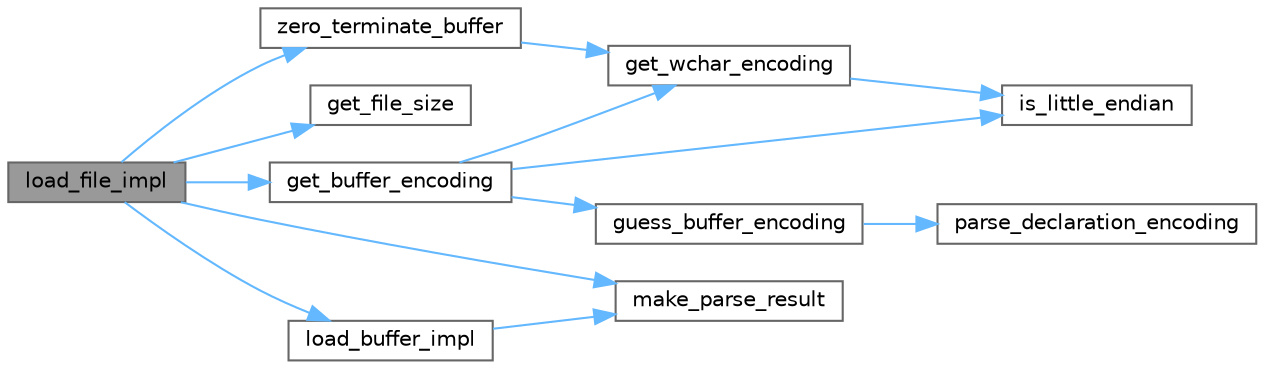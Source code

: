 digraph "load_file_impl"
{
 // INTERACTIVE_SVG=YES
 // LATEX_PDF_SIZE
  bgcolor="transparent";
  edge [fontname=Helvetica,fontsize=10,labelfontname=Helvetica,labelfontsize=10];
  node [fontname=Helvetica,fontsize=10,shape=box,height=0.2,width=0.4];
  rankdir="LR";
  Node1 [id="Node000001",label="load_file_impl",height=0.2,width=0.4,color="gray40", fillcolor="grey60", style="filled", fontcolor="black",tooltip=" "];
  Node1 -> Node2 [id="edge1_Node000001_Node000002",color="steelblue1",style="solid",tooltip=" "];
  Node2 [id="Node000002",label="get_buffer_encoding",height=0.2,width=0.4,color="grey40", fillcolor="white", style="filled",URL="$db/d20/pugixml_8cpp.html#ae841fafba520d2341dc8386a6f825ac6",tooltip=" "];
  Node2 -> Node3 [id="edge2_Node000002_Node000003",color="steelblue1",style="solid",tooltip=" "];
  Node3 [id="Node000003",label="get_wchar_encoding",height=0.2,width=0.4,color="grey40", fillcolor="white", style="filled",URL="$db/d20/pugixml_8cpp.html#a1d386e9425e75d35b01373e46f186b9c",tooltip=" "];
  Node3 -> Node4 [id="edge3_Node000003_Node000004",color="steelblue1",style="solid",tooltip=" "];
  Node4 [id="Node000004",label="is_little_endian",height=0.2,width=0.4,color="grey40", fillcolor="white", style="filled",URL="$db/d20/pugixml_8cpp.html#a282e2854710450f313ea03bb59a8f681",tooltip=" "];
  Node2 -> Node5 [id="edge4_Node000002_Node000005",color="steelblue1",style="solid",tooltip=" "];
  Node5 [id="Node000005",label="guess_buffer_encoding",height=0.2,width=0.4,color="grey40", fillcolor="white", style="filled",URL="$db/d20/pugixml_8cpp.html#a3d680d2e13dd3e0c073b58cab16fc535",tooltip=" "];
  Node5 -> Node6 [id="edge5_Node000005_Node000006",color="steelblue1",style="solid",tooltip=" "];
  Node6 [id="Node000006",label="parse_declaration_encoding",height=0.2,width=0.4,color="grey40", fillcolor="white", style="filled",URL="$db/d20/pugixml_8cpp.html#a79d1bc216fc42e9d8749ac22361e9850",tooltip=" "];
  Node2 -> Node4 [id="edge6_Node000002_Node000004",color="steelblue1",style="solid",tooltip=" "];
  Node1 -> Node7 [id="edge7_Node000001_Node000007",color="steelblue1",style="solid",tooltip=" "];
  Node7 [id="Node000007",label="get_file_size",height=0.2,width=0.4,color="grey40", fillcolor="white", style="filled",URL="$db/d20/pugixml_8cpp.html#a62a3aaae374ea438f3b13324b1254b2d",tooltip=" "];
  Node1 -> Node8 [id="edge8_Node000001_Node000008",color="steelblue1",style="solid",tooltip=" "];
  Node8 [id="Node000008",label="load_buffer_impl",height=0.2,width=0.4,color="grey40", fillcolor="white", style="filled",URL="$db/d20/pugixml_8cpp.html#a0d9bcb567b8ceb20206147857f03c187",tooltip=" "];
  Node8 -> Node9 [id="edge9_Node000008_Node000009",color="steelblue1",style="solid",tooltip=" "];
  Node9 [id="Node000009",label="make_parse_result",height=0.2,width=0.4,color="grey40", fillcolor="white", style="filled",URL="$db/d20/pugixml_8cpp.html#a9081c36df7470451a2a067677ee9e423",tooltip=" "];
  Node1 -> Node9 [id="edge10_Node000001_Node000009",color="steelblue1",style="solid",tooltip=" "];
  Node1 -> Node10 [id="edge11_Node000001_Node000010",color="steelblue1",style="solid",tooltip=" "];
  Node10 [id="Node000010",label="zero_terminate_buffer",height=0.2,width=0.4,color="grey40", fillcolor="white", style="filled",URL="$db/d20/pugixml_8cpp.html#a2a34bcc0f03213bd1a9bb8a488682d3a",tooltip=" "];
  Node10 -> Node3 [id="edge12_Node000010_Node000003",color="steelblue1",style="solid",tooltip=" "];
}
